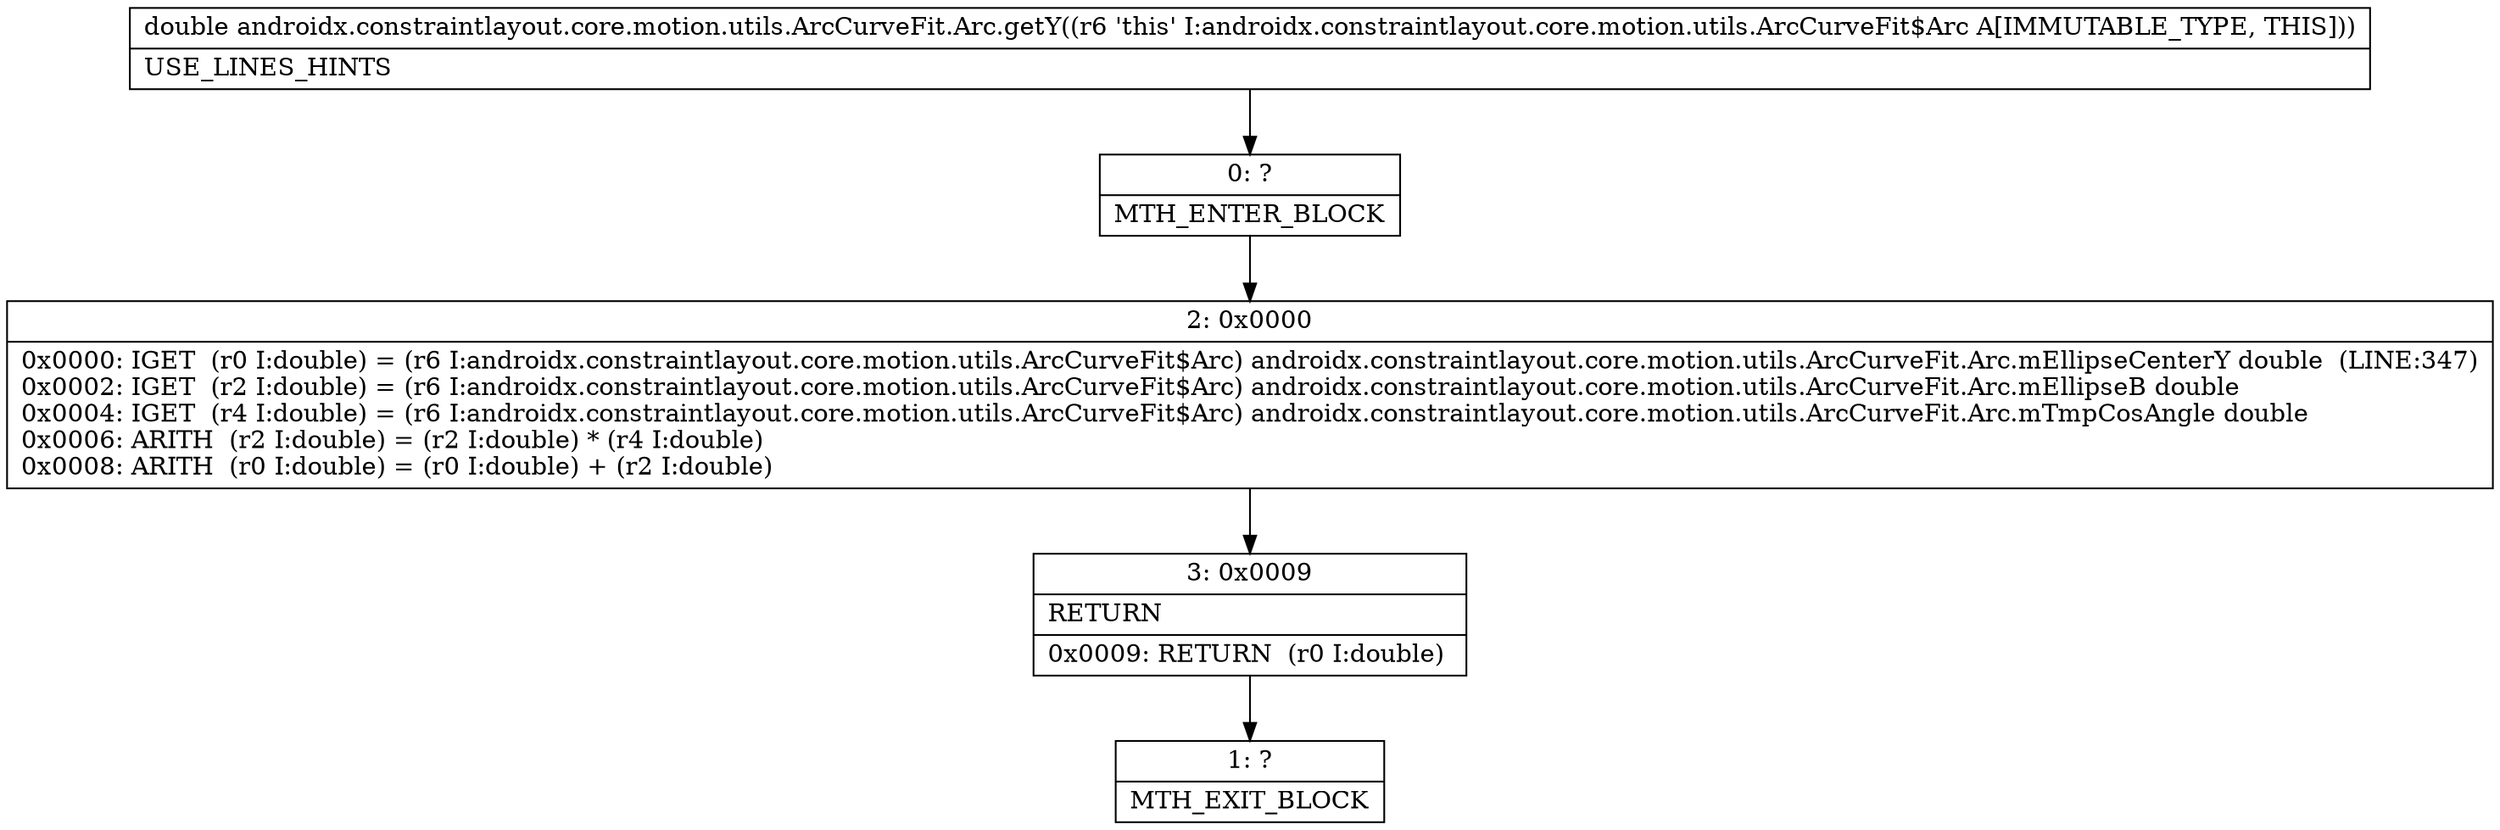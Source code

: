 digraph "CFG forandroidx.constraintlayout.core.motion.utils.ArcCurveFit.Arc.getY()D" {
Node_0 [shape=record,label="{0\:\ ?|MTH_ENTER_BLOCK\l}"];
Node_2 [shape=record,label="{2\:\ 0x0000|0x0000: IGET  (r0 I:double) = (r6 I:androidx.constraintlayout.core.motion.utils.ArcCurveFit$Arc) androidx.constraintlayout.core.motion.utils.ArcCurveFit.Arc.mEllipseCenterY double  (LINE:347)\l0x0002: IGET  (r2 I:double) = (r6 I:androidx.constraintlayout.core.motion.utils.ArcCurveFit$Arc) androidx.constraintlayout.core.motion.utils.ArcCurveFit.Arc.mEllipseB double \l0x0004: IGET  (r4 I:double) = (r6 I:androidx.constraintlayout.core.motion.utils.ArcCurveFit$Arc) androidx.constraintlayout.core.motion.utils.ArcCurveFit.Arc.mTmpCosAngle double \l0x0006: ARITH  (r2 I:double) = (r2 I:double) * (r4 I:double) \l0x0008: ARITH  (r0 I:double) = (r0 I:double) + (r2 I:double) \l}"];
Node_3 [shape=record,label="{3\:\ 0x0009|RETURN\l|0x0009: RETURN  (r0 I:double) \l}"];
Node_1 [shape=record,label="{1\:\ ?|MTH_EXIT_BLOCK\l}"];
MethodNode[shape=record,label="{double androidx.constraintlayout.core.motion.utils.ArcCurveFit.Arc.getY((r6 'this' I:androidx.constraintlayout.core.motion.utils.ArcCurveFit$Arc A[IMMUTABLE_TYPE, THIS]))  | USE_LINES_HINTS\l}"];
MethodNode -> Node_0;Node_0 -> Node_2;
Node_2 -> Node_3;
Node_3 -> Node_1;
}

